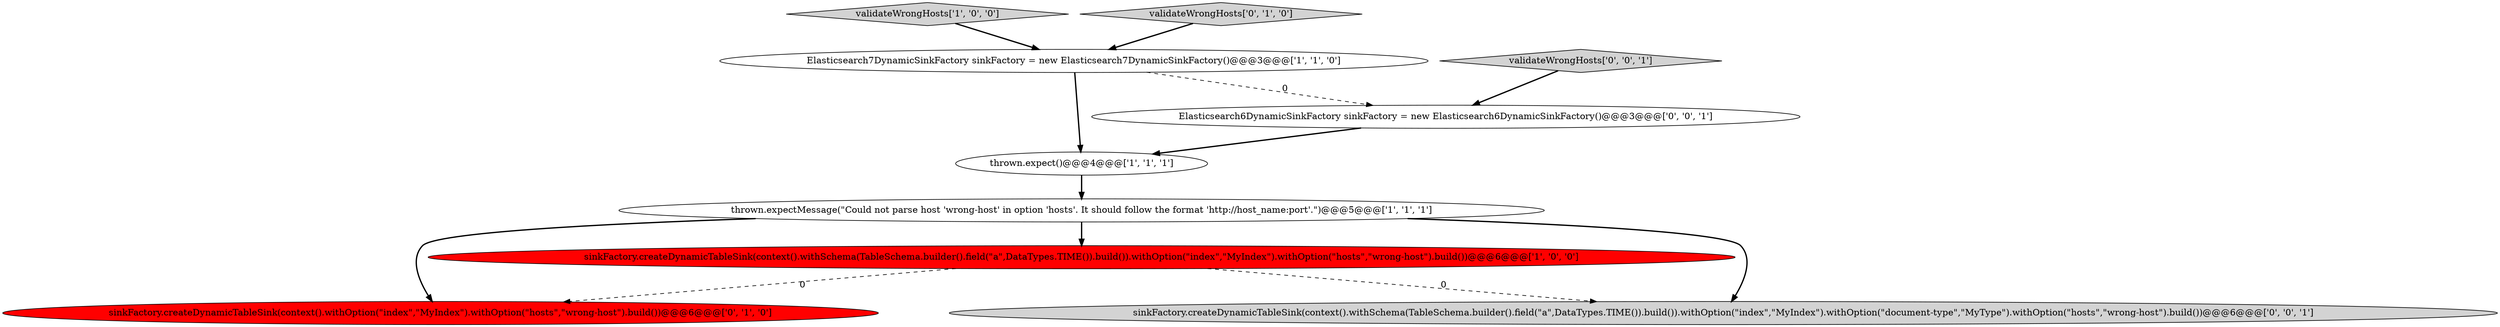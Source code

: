 digraph {
3 [style = filled, label = "validateWrongHosts['1', '0', '0']", fillcolor = lightgray, shape = diamond image = "AAA0AAABBB1BBB"];
9 [style = filled, label = "Elasticsearch6DynamicSinkFactory sinkFactory = new Elasticsearch6DynamicSinkFactory()@@@3@@@['0', '0', '1']", fillcolor = white, shape = ellipse image = "AAA0AAABBB3BBB"];
4 [style = filled, label = "Elasticsearch7DynamicSinkFactory sinkFactory = new Elasticsearch7DynamicSinkFactory()@@@3@@@['1', '1', '0']", fillcolor = white, shape = ellipse image = "AAA0AAABBB1BBB"];
5 [style = filled, label = "validateWrongHosts['0', '1', '0']", fillcolor = lightgray, shape = diamond image = "AAA0AAABBB2BBB"];
6 [style = filled, label = "sinkFactory.createDynamicTableSink(context().withOption(\"index\",\"MyIndex\").withOption(\"hosts\",\"wrong-host\").build())@@@6@@@['0', '1', '0']", fillcolor = red, shape = ellipse image = "AAA1AAABBB2BBB"];
0 [style = filled, label = "thrown.expectMessage(\"Could not parse host 'wrong-host' in option 'hosts'. It should follow the format 'http://host_name:port'.\")@@@5@@@['1', '1', '1']", fillcolor = white, shape = ellipse image = "AAA0AAABBB1BBB"];
7 [style = filled, label = "validateWrongHosts['0', '0', '1']", fillcolor = lightgray, shape = diamond image = "AAA0AAABBB3BBB"];
8 [style = filled, label = "sinkFactory.createDynamicTableSink(context().withSchema(TableSchema.builder().field(\"a\",DataTypes.TIME()).build()).withOption(\"index\",\"MyIndex\").withOption(\"document-type\",\"MyType\").withOption(\"hosts\",\"wrong-host\").build())@@@6@@@['0', '0', '1']", fillcolor = lightgray, shape = ellipse image = "AAA0AAABBB3BBB"];
1 [style = filled, label = "sinkFactory.createDynamicTableSink(context().withSchema(TableSchema.builder().field(\"a\",DataTypes.TIME()).build()).withOption(\"index\",\"MyIndex\").withOption(\"hosts\",\"wrong-host\").build())@@@6@@@['1', '0', '0']", fillcolor = red, shape = ellipse image = "AAA1AAABBB1BBB"];
2 [style = filled, label = "thrown.expect()@@@4@@@['1', '1', '1']", fillcolor = white, shape = ellipse image = "AAA0AAABBB1BBB"];
7->9 [style = bold, label=""];
4->9 [style = dashed, label="0"];
1->8 [style = dashed, label="0"];
2->0 [style = bold, label=""];
4->2 [style = bold, label=""];
0->6 [style = bold, label=""];
3->4 [style = bold, label=""];
0->1 [style = bold, label=""];
9->2 [style = bold, label=""];
1->6 [style = dashed, label="0"];
5->4 [style = bold, label=""];
0->8 [style = bold, label=""];
}
